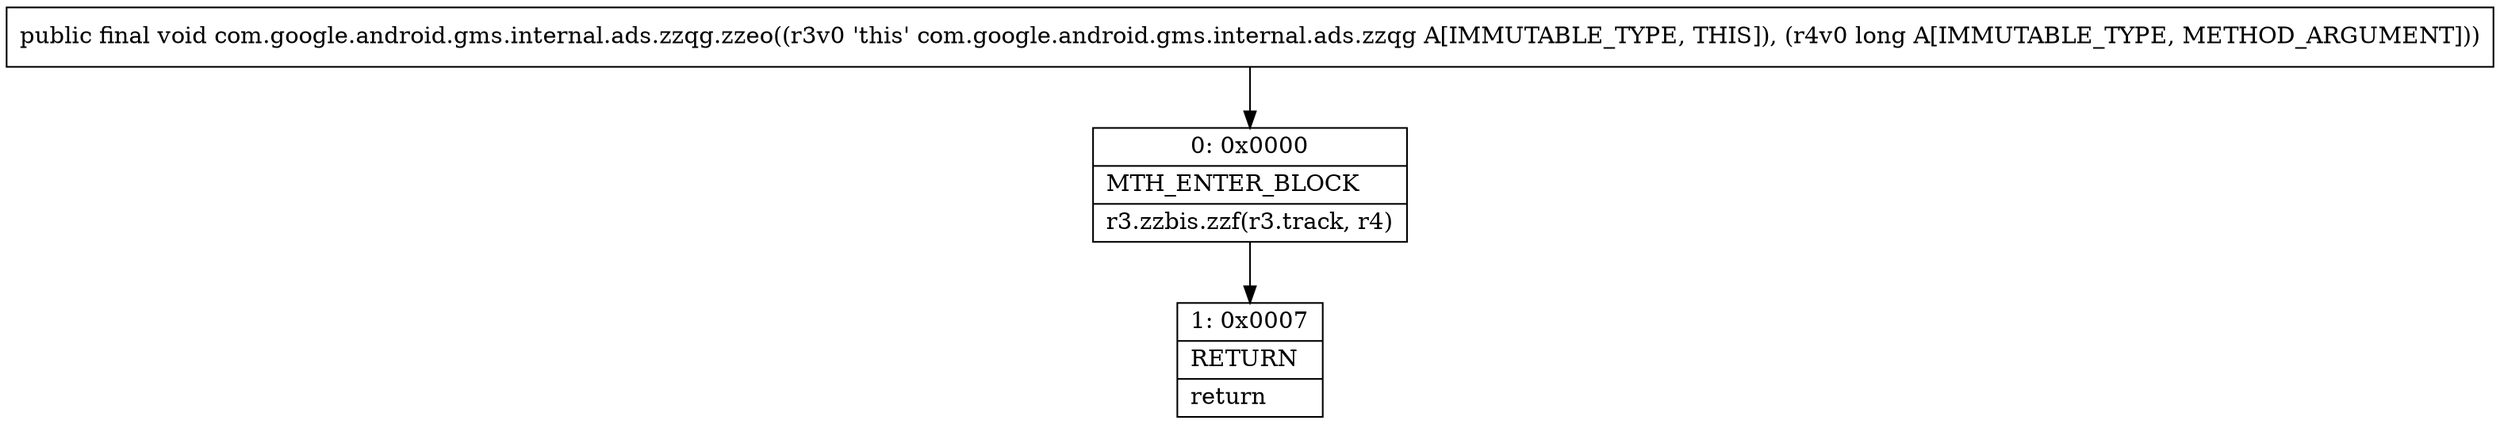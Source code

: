 digraph "CFG forcom.google.android.gms.internal.ads.zzqg.zzeo(J)V" {
Node_0 [shape=record,label="{0\:\ 0x0000|MTH_ENTER_BLOCK\l|r3.zzbis.zzf(r3.track, r4)\l}"];
Node_1 [shape=record,label="{1\:\ 0x0007|RETURN\l|return\l}"];
MethodNode[shape=record,label="{public final void com.google.android.gms.internal.ads.zzqg.zzeo((r3v0 'this' com.google.android.gms.internal.ads.zzqg A[IMMUTABLE_TYPE, THIS]), (r4v0 long A[IMMUTABLE_TYPE, METHOD_ARGUMENT])) }"];
MethodNode -> Node_0;
Node_0 -> Node_1;
}

